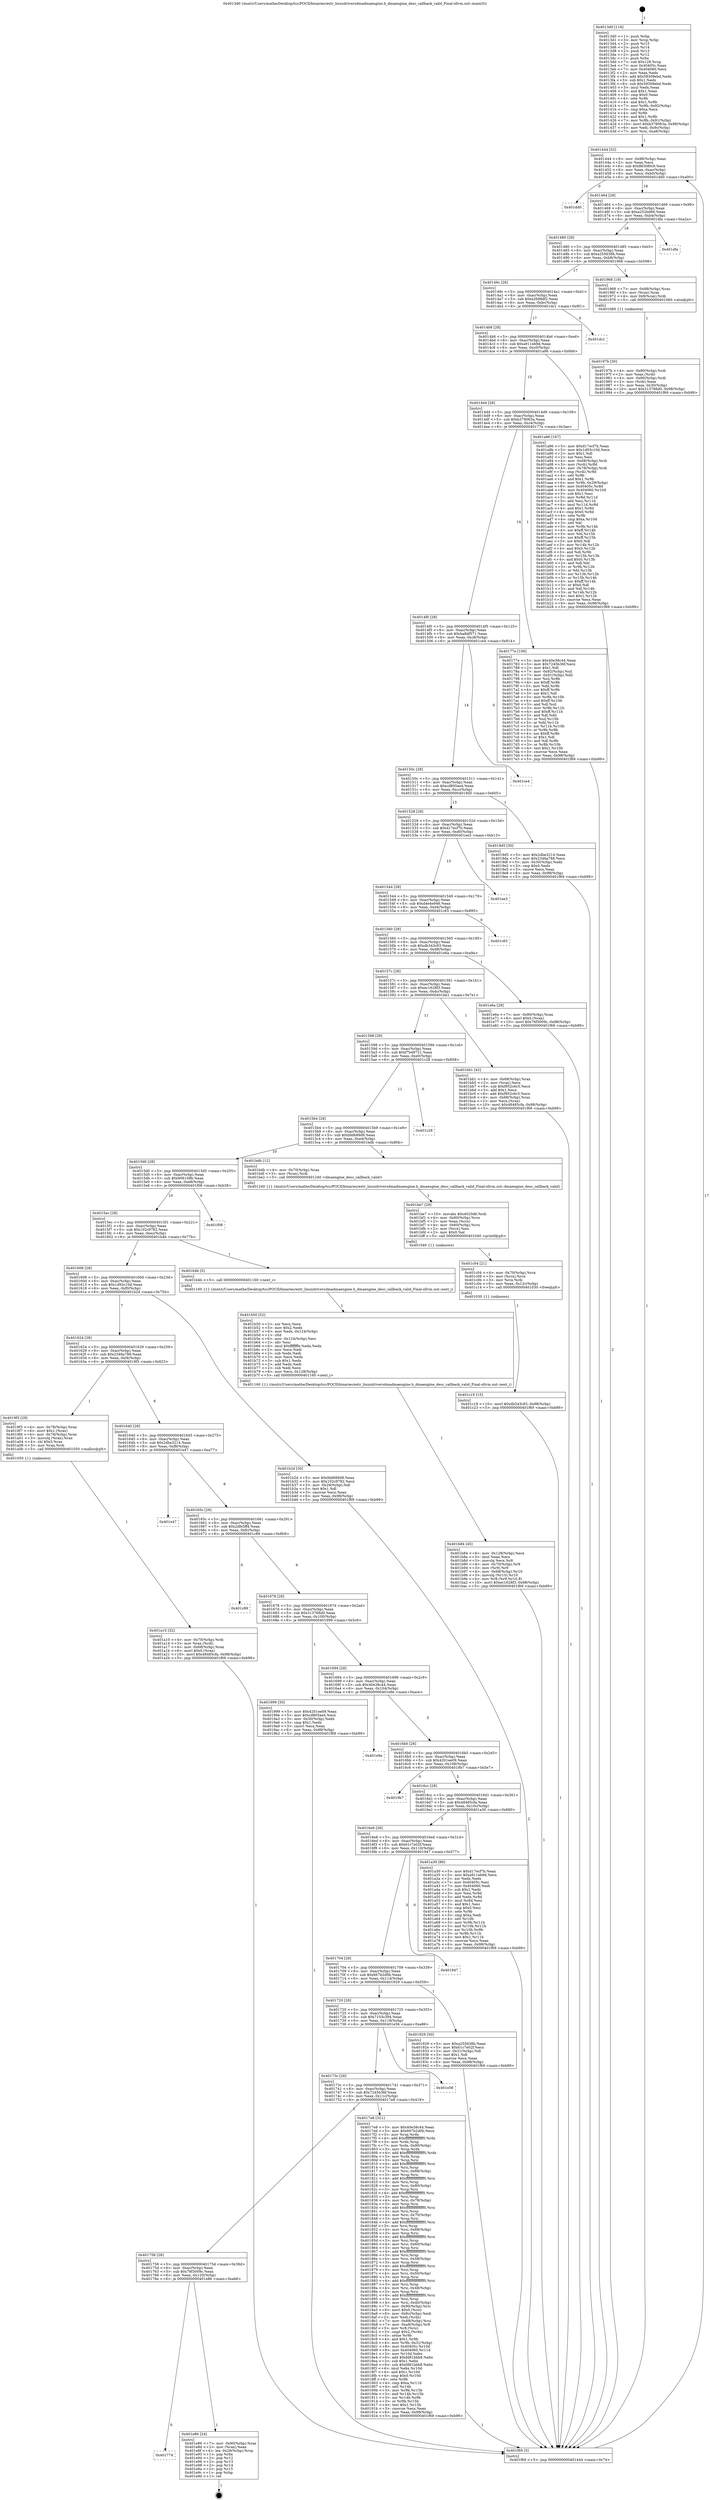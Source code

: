 digraph "0x4013d0" {
  label = "0x4013d0 (/mnt/c/Users/mathe/Desktop/tcc/POCII/binaries/extr_linuxdriversdmadmaengine.h_dmaengine_desc_callback_valid_Final-ollvm.out::main(0))"
  labelloc = "t"
  node[shape=record]

  Entry [label="",width=0.3,height=0.3,shape=circle,fillcolor=black,style=filled]
  "0x401444" [label="{
     0x401444 [32]\l
     | [instrs]\l
     &nbsp;&nbsp;0x401444 \<+6\>: mov -0x98(%rbp),%eax\l
     &nbsp;&nbsp;0x40144a \<+2\>: mov %eax,%ecx\l
     &nbsp;&nbsp;0x40144c \<+6\>: sub $0x8630f0c9,%ecx\l
     &nbsp;&nbsp;0x401452 \<+6\>: mov %eax,-0xac(%rbp)\l
     &nbsp;&nbsp;0x401458 \<+6\>: mov %ecx,-0xb0(%rbp)\l
     &nbsp;&nbsp;0x40145e \<+6\>: je 0000000000401dd0 \<main+0xa00\>\l
  }"]
  "0x401dd0" [label="{
     0x401dd0\l
  }", style=dashed]
  "0x401464" [label="{
     0x401464 [28]\l
     | [instrs]\l
     &nbsp;&nbsp;0x401464 \<+5\>: jmp 0000000000401469 \<main+0x99\>\l
     &nbsp;&nbsp;0x401469 \<+6\>: mov -0xac(%rbp),%eax\l
     &nbsp;&nbsp;0x40146f \<+5\>: sub $0xa252bd66,%eax\l
     &nbsp;&nbsp;0x401474 \<+6\>: mov %eax,-0xb4(%rbp)\l
     &nbsp;&nbsp;0x40147a \<+6\>: je 0000000000401dfa \<main+0xa2a\>\l
  }"]
  Exit [label="",width=0.3,height=0.3,shape=circle,fillcolor=black,style=filled,peripheries=2]
  "0x401dfa" [label="{
     0x401dfa\l
  }", style=dashed]
  "0x401480" [label="{
     0x401480 [28]\l
     | [instrs]\l
     &nbsp;&nbsp;0x401480 \<+5\>: jmp 0000000000401485 \<main+0xb5\>\l
     &nbsp;&nbsp;0x401485 \<+6\>: mov -0xac(%rbp),%eax\l
     &nbsp;&nbsp;0x40148b \<+5\>: sub $0xa255638b,%eax\l
     &nbsp;&nbsp;0x401490 \<+6\>: mov %eax,-0xb8(%rbp)\l
     &nbsp;&nbsp;0x401496 \<+6\>: je 0000000000401968 \<main+0x598\>\l
  }"]
  "0x401774" [label="{
     0x401774\l
  }", style=dashed]
  "0x401968" [label="{
     0x401968 [19]\l
     | [instrs]\l
     &nbsp;&nbsp;0x401968 \<+7\>: mov -0x88(%rbp),%rax\l
     &nbsp;&nbsp;0x40196f \<+3\>: mov (%rax),%rax\l
     &nbsp;&nbsp;0x401972 \<+4\>: mov 0x8(%rax),%rdi\l
     &nbsp;&nbsp;0x401976 \<+5\>: call 0000000000401060 \<atoi@plt\>\l
     | [calls]\l
     &nbsp;&nbsp;0x401060 \{1\} (unknown)\l
  }"]
  "0x40149c" [label="{
     0x40149c [28]\l
     | [instrs]\l
     &nbsp;&nbsp;0x40149c \<+5\>: jmp 00000000004014a1 \<main+0xd1\>\l
     &nbsp;&nbsp;0x4014a1 \<+6\>: mov -0xac(%rbp),%eax\l
     &nbsp;&nbsp;0x4014a7 \<+5\>: sub $0xa2698df2,%eax\l
     &nbsp;&nbsp;0x4014ac \<+6\>: mov %eax,-0xbc(%rbp)\l
     &nbsp;&nbsp;0x4014b2 \<+6\>: je 0000000000401dc1 \<main+0x9f1\>\l
  }"]
  "0x401e86" [label="{
     0x401e86 [24]\l
     | [instrs]\l
     &nbsp;&nbsp;0x401e86 \<+7\>: mov -0x90(%rbp),%rax\l
     &nbsp;&nbsp;0x401e8d \<+2\>: mov (%rax),%eax\l
     &nbsp;&nbsp;0x401e8f \<+4\>: lea -0x28(%rbp),%rsp\l
     &nbsp;&nbsp;0x401e93 \<+1\>: pop %rbx\l
     &nbsp;&nbsp;0x401e94 \<+2\>: pop %r12\l
     &nbsp;&nbsp;0x401e96 \<+2\>: pop %r13\l
     &nbsp;&nbsp;0x401e98 \<+2\>: pop %r14\l
     &nbsp;&nbsp;0x401e9a \<+2\>: pop %r15\l
     &nbsp;&nbsp;0x401e9c \<+1\>: pop %rbp\l
     &nbsp;&nbsp;0x401e9d \<+1\>: ret\l
  }"]
  "0x401dc1" [label="{
     0x401dc1\l
  }", style=dashed]
  "0x4014b8" [label="{
     0x4014b8 [28]\l
     | [instrs]\l
     &nbsp;&nbsp;0x4014b8 \<+5\>: jmp 00000000004014bd \<main+0xed\>\l
     &nbsp;&nbsp;0x4014bd \<+6\>: mov -0xac(%rbp),%eax\l
     &nbsp;&nbsp;0x4014c3 \<+5\>: sub $0xa911eb9d,%eax\l
     &nbsp;&nbsp;0x4014c8 \<+6\>: mov %eax,-0xc0(%rbp)\l
     &nbsp;&nbsp;0x4014ce \<+6\>: je 0000000000401a86 \<main+0x6b6\>\l
  }"]
  "0x401c19" [label="{
     0x401c19 [15]\l
     | [instrs]\l
     &nbsp;&nbsp;0x401c19 \<+10\>: movl $0xdb343c93,-0x98(%rbp)\l
     &nbsp;&nbsp;0x401c23 \<+5\>: jmp 0000000000401f69 \<main+0xb99\>\l
  }"]
  "0x401a86" [label="{
     0x401a86 [167]\l
     | [instrs]\l
     &nbsp;&nbsp;0x401a86 \<+5\>: mov $0xd17ecf7b,%eax\l
     &nbsp;&nbsp;0x401a8b \<+5\>: mov $0x1d93c10d,%ecx\l
     &nbsp;&nbsp;0x401a90 \<+2\>: mov $0x1,%dl\l
     &nbsp;&nbsp;0x401a92 \<+2\>: xor %esi,%esi\l
     &nbsp;&nbsp;0x401a94 \<+4\>: mov -0x68(%rbp),%rdi\l
     &nbsp;&nbsp;0x401a98 \<+3\>: mov (%rdi),%r8d\l
     &nbsp;&nbsp;0x401a9b \<+4\>: mov -0x78(%rbp),%rdi\l
     &nbsp;&nbsp;0x401a9f \<+3\>: cmp (%rdi),%r8d\l
     &nbsp;&nbsp;0x401aa2 \<+4\>: setl %r9b\l
     &nbsp;&nbsp;0x401aa6 \<+4\>: and $0x1,%r9b\l
     &nbsp;&nbsp;0x401aaa \<+4\>: mov %r9b,-0x29(%rbp)\l
     &nbsp;&nbsp;0x401aae \<+8\>: mov 0x40405c,%r8d\l
     &nbsp;&nbsp;0x401ab6 \<+8\>: mov 0x404060,%r10d\l
     &nbsp;&nbsp;0x401abe \<+3\>: sub $0x1,%esi\l
     &nbsp;&nbsp;0x401ac1 \<+3\>: mov %r8d,%r11d\l
     &nbsp;&nbsp;0x401ac4 \<+3\>: add %esi,%r11d\l
     &nbsp;&nbsp;0x401ac7 \<+4\>: imul %r11d,%r8d\l
     &nbsp;&nbsp;0x401acb \<+4\>: and $0x1,%r8d\l
     &nbsp;&nbsp;0x401acf \<+4\>: cmp $0x0,%r8d\l
     &nbsp;&nbsp;0x401ad3 \<+4\>: sete %r9b\l
     &nbsp;&nbsp;0x401ad7 \<+4\>: cmp $0xa,%r10d\l
     &nbsp;&nbsp;0x401adb \<+3\>: setl %bl\l
     &nbsp;&nbsp;0x401ade \<+3\>: mov %r9b,%r14b\l
     &nbsp;&nbsp;0x401ae1 \<+4\>: xor $0xff,%r14b\l
     &nbsp;&nbsp;0x401ae5 \<+3\>: mov %bl,%r15b\l
     &nbsp;&nbsp;0x401ae8 \<+4\>: xor $0xff,%r15b\l
     &nbsp;&nbsp;0x401aec \<+3\>: xor $0x0,%dl\l
     &nbsp;&nbsp;0x401aef \<+3\>: mov %r14b,%r12b\l
     &nbsp;&nbsp;0x401af2 \<+4\>: and $0x0,%r12b\l
     &nbsp;&nbsp;0x401af6 \<+3\>: and %dl,%r9b\l
     &nbsp;&nbsp;0x401af9 \<+3\>: mov %r15b,%r13b\l
     &nbsp;&nbsp;0x401afc \<+4\>: and $0x0,%r13b\l
     &nbsp;&nbsp;0x401b00 \<+2\>: and %dl,%bl\l
     &nbsp;&nbsp;0x401b02 \<+3\>: or %r9b,%r12b\l
     &nbsp;&nbsp;0x401b05 \<+3\>: or %bl,%r13b\l
     &nbsp;&nbsp;0x401b08 \<+3\>: xor %r13b,%r12b\l
     &nbsp;&nbsp;0x401b0b \<+3\>: or %r15b,%r14b\l
     &nbsp;&nbsp;0x401b0e \<+4\>: xor $0xff,%r14b\l
     &nbsp;&nbsp;0x401b12 \<+3\>: or $0x0,%dl\l
     &nbsp;&nbsp;0x401b15 \<+3\>: and %dl,%r14b\l
     &nbsp;&nbsp;0x401b18 \<+3\>: or %r14b,%r12b\l
     &nbsp;&nbsp;0x401b1b \<+4\>: test $0x1,%r12b\l
     &nbsp;&nbsp;0x401b1f \<+3\>: cmovne %ecx,%eax\l
     &nbsp;&nbsp;0x401b22 \<+6\>: mov %eax,-0x98(%rbp)\l
     &nbsp;&nbsp;0x401b28 \<+5\>: jmp 0000000000401f69 \<main+0xb99\>\l
  }"]
  "0x4014d4" [label="{
     0x4014d4 [28]\l
     | [instrs]\l
     &nbsp;&nbsp;0x4014d4 \<+5\>: jmp 00000000004014d9 \<main+0x109\>\l
     &nbsp;&nbsp;0x4014d9 \<+6\>: mov -0xac(%rbp),%eax\l
     &nbsp;&nbsp;0x4014df \<+5\>: sub $0xb378063a,%eax\l
     &nbsp;&nbsp;0x4014e4 \<+6\>: mov %eax,-0xc4(%rbp)\l
     &nbsp;&nbsp;0x4014ea \<+6\>: je 000000000040177e \<main+0x3ae\>\l
  }"]
  "0x401c04" [label="{
     0x401c04 [21]\l
     | [instrs]\l
     &nbsp;&nbsp;0x401c04 \<+4\>: mov -0x70(%rbp),%rcx\l
     &nbsp;&nbsp;0x401c08 \<+3\>: mov (%rcx),%rcx\l
     &nbsp;&nbsp;0x401c0b \<+3\>: mov %rcx,%rdi\l
     &nbsp;&nbsp;0x401c0e \<+6\>: mov %eax,-0x12c(%rbp)\l
     &nbsp;&nbsp;0x401c14 \<+5\>: call 0000000000401030 \<free@plt\>\l
     | [calls]\l
     &nbsp;&nbsp;0x401030 \{1\} (unknown)\l
  }"]
  "0x40177e" [label="{
     0x40177e [106]\l
     | [instrs]\l
     &nbsp;&nbsp;0x40177e \<+5\>: mov $0x40e38c44,%eax\l
     &nbsp;&nbsp;0x401783 \<+5\>: mov $0x7245b36f,%ecx\l
     &nbsp;&nbsp;0x401788 \<+2\>: mov $0x1,%dl\l
     &nbsp;&nbsp;0x40178a \<+7\>: mov -0x92(%rbp),%sil\l
     &nbsp;&nbsp;0x401791 \<+7\>: mov -0x91(%rbp),%dil\l
     &nbsp;&nbsp;0x401798 \<+3\>: mov %sil,%r8b\l
     &nbsp;&nbsp;0x40179b \<+4\>: xor $0xff,%r8b\l
     &nbsp;&nbsp;0x40179f \<+3\>: mov %dil,%r9b\l
     &nbsp;&nbsp;0x4017a2 \<+4\>: xor $0xff,%r9b\l
     &nbsp;&nbsp;0x4017a6 \<+3\>: xor $0x1,%dl\l
     &nbsp;&nbsp;0x4017a9 \<+3\>: mov %r8b,%r10b\l
     &nbsp;&nbsp;0x4017ac \<+4\>: and $0xff,%r10b\l
     &nbsp;&nbsp;0x4017b0 \<+3\>: and %dl,%sil\l
     &nbsp;&nbsp;0x4017b3 \<+3\>: mov %r9b,%r11b\l
     &nbsp;&nbsp;0x4017b6 \<+4\>: and $0xff,%r11b\l
     &nbsp;&nbsp;0x4017ba \<+3\>: and %dl,%dil\l
     &nbsp;&nbsp;0x4017bd \<+3\>: or %sil,%r10b\l
     &nbsp;&nbsp;0x4017c0 \<+3\>: or %dil,%r11b\l
     &nbsp;&nbsp;0x4017c3 \<+3\>: xor %r11b,%r10b\l
     &nbsp;&nbsp;0x4017c6 \<+3\>: or %r9b,%r8b\l
     &nbsp;&nbsp;0x4017c9 \<+4\>: xor $0xff,%r8b\l
     &nbsp;&nbsp;0x4017cd \<+3\>: or $0x1,%dl\l
     &nbsp;&nbsp;0x4017d0 \<+3\>: and %dl,%r8b\l
     &nbsp;&nbsp;0x4017d3 \<+3\>: or %r8b,%r10b\l
     &nbsp;&nbsp;0x4017d6 \<+4\>: test $0x1,%r10b\l
     &nbsp;&nbsp;0x4017da \<+3\>: cmovne %ecx,%eax\l
     &nbsp;&nbsp;0x4017dd \<+6\>: mov %eax,-0x98(%rbp)\l
     &nbsp;&nbsp;0x4017e3 \<+5\>: jmp 0000000000401f69 \<main+0xb99\>\l
  }"]
  "0x4014f0" [label="{
     0x4014f0 [28]\l
     | [instrs]\l
     &nbsp;&nbsp;0x4014f0 \<+5\>: jmp 00000000004014f5 \<main+0x125\>\l
     &nbsp;&nbsp;0x4014f5 \<+6\>: mov -0xac(%rbp),%eax\l
     &nbsp;&nbsp;0x4014fb \<+5\>: sub $0xba8df571,%eax\l
     &nbsp;&nbsp;0x401500 \<+6\>: mov %eax,-0xc8(%rbp)\l
     &nbsp;&nbsp;0x401506 \<+6\>: je 0000000000401ce4 \<main+0x914\>\l
  }"]
  "0x401f69" [label="{
     0x401f69 [5]\l
     | [instrs]\l
     &nbsp;&nbsp;0x401f69 \<+5\>: jmp 0000000000401444 \<main+0x74\>\l
  }"]
  "0x4013d0" [label="{
     0x4013d0 [116]\l
     | [instrs]\l
     &nbsp;&nbsp;0x4013d0 \<+1\>: push %rbp\l
     &nbsp;&nbsp;0x4013d1 \<+3\>: mov %rsp,%rbp\l
     &nbsp;&nbsp;0x4013d4 \<+2\>: push %r15\l
     &nbsp;&nbsp;0x4013d6 \<+2\>: push %r14\l
     &nbsp;&nbsp;0x4013d8 \<+2\>: push %r13\l
     &nbsp;&nbsp;0x4013da \<+2\>: push %r12\l
     &nbsp;&nbsp;0x4013dc \<+1\>: push %rbx\l
     &nbsp;&nbsp;0x4013dd \<+7\>: sub $0x128,%rsp\l
     &nbsp;&nbsp;0x4013e4 \<+7\>: mov 0x40405c,%eax\l
     &nbsp;&nbsp;0x4013eb \<+7\>: mov 0x404060,%ecx\l
     &nbsp;&nbsp;0x4013f2 \<+2\>: mov %eax,%edx\l
     &nbsp;&nbsp;0x4013f4 \<+6\>: add $0x59309ebd,%edx\l
     &nbsp;&nbsp;0x4013fa \<+3\>: sub $0x1,%edx\l
     &nbsp;&nbsp;0x4013fd \<+6\>: sub $0x59309ebd,%edx\l
     &nbsp;&nbsp;0x401403 \<+3\>: imul %edx,%eax\l
     &nbsp;&nbsp;0x401406 \<+3\>: and $0x1,%eax\l
     &nbsp;&nbsp;0x401409 \<+3\>: cmp $0x0,%eax\l
     &nbsp;&nbsp;0x40140c \<+4\>: sete %r8b\l
     &nbsp;&nbsp;0x401410 \<+4\>: and $0x1,%r8b\l
     &nbsp;&nbsp;0x401414 \<+7\>: mov %r8b,-0x92(%rbp)\l
     &nbsp;&nbsp;0x40141b \<+3\>: cmp $0xa,%ecx\l
     &nbsp;&nbsp;0x40141e \<+4\>: setl %r8b\l
     &nbsp;&nbsp;0x401422 \<+4\>: and $0x1,%r8b\l
     &nbsp;&nbsp;0x401426 \<+7\>: mov %r8b,-0x91(%rbp)\l
     &nbsp;&nbsp;0x40142d \<+10\>: movl $0xb378063a,-0x98(%rbp)\l
     &nbsp;&nbsp;0x401437 \<+6\>: mov %edi,-0x9c(%rbp)\l
     &nbsp;&nbsp;0x40143d \<+7\>: mov %rsi,-0xa8(%rbp)\l
  }"]
  "0x401be7" [label="{
     0x401be7 [29]\l
     | [instrs]\l
     &nbsp;&nbsp;0x401be7 \<+10\>: movabs $0x4020d6,%rdi\l
     &nbsp;&nbsp;0x401bf1 \<+4\>: mov -0x60(%rbp),%rcx\l
     &nbsp;&nbsp;0x401bf5 \<+2\>: mov %eax,(%rcx)\l
     &nbsp;&nbsp;0x401bf7 \<+4\>: mov -0x60(%rbp),%rcx\l
     &nbsp;&nbsp;0x401bfb \<+2\>: mov (%rcx),%esi\l
     &nbsp;&nbsp;0x401bfd \<+2\>: mov $0x0,%al\l
     &nbsp;&nbsp;0x401bff \<+5\>: call 0000000000401040 \<printf@plt\>\l
     | [calls]\l
     &nbsp;&nbsp;0x401040 \{1\} (unknown)\l
  }"]
  "0x401ce4" [label="{
     0x401ce4\l
  }", style=dashed]
  "0x40150c" [label="{
     0x40150c [28]\l
     | [instrs]\l
     &nbsp;&nbsp;0x40150c \<+5\>: jmp 0000000000401511 \<main+0x141\>\l
     &nbsp;&nbsp;0x401511 \<+6\>: mov -0xac(%rbp),%eax\l
     &nbsp;&nbsp;0x401517 \<+5\>: sub $0xcd805ae4,%eax\l
     &nbsp;&nbsp;0x40151c \<+6\>: mov %eax,-0xcc(%rbp)\l
     &nbsp;&nbsp;0x401522 \<+6\>: je 00000000004019d5 \<main+0x605\>\l
  }"]
  "0x401b84" [label="{
     0x401b84 [45]\l
     | [instrs]\l
     &nbsp;&nbsp;0x401b84 \<+6\>: mov -0x128(%rbp),%ecx\l
     &nbsp;&nbsp;0x401b8a \<+3\>: imul %eax,%ecx\l
     &nbsp;&nbsp;0x401b8d \<+3\>: movslq %ecx,%r8\l
     &nbsp;&nbsp;0x401b90 \<+4\>: mov -0x70(%rbp),%r9\l
     &nbsp;&nbsp;0x401b94 \<+3\>: mov (%r9),%r9\l
     &nbsp;&nbsp;0x401b97 \<+4\>: mov -0x68(%rbp),%r10\l
     &nbsp;&nbsp;0x401b9b \<+3\>: movslq (%r10),%r10\l
     &nbsp;&nbsp;0x401b9e \<+4\>: mov %r8,(%r9,%r10,8)\l
     &nbsp;&nbsp;0x401ba2 \<+10\>: movl $0xec1628f3,-0x98(%rbp)\l
     &nbsp;&nbsp;0x401bac \<+5\>: jmp 0000000000401f69 \<main+0xb99\>\l
  }"]
  "0x4019d5" [label="{
     0x4019d5 [30]\l
     | [instrs]\l
     &nbsp;&nbsp;0x4019d5 \<+5\>: mov $0x2dbe3214,%eax\l
     &nbsp;&nbsp;0x4019da \<+5\>: mov $0x2346a788,%ecx\l
     &nbsp;&nbsp;0x4019df \<+3\>: mov -0x30(%rbp),%edx\l
     &nbsp;&nbsp;0x4019e2 \<+3\>: cmp $0x0,%edx\l
     &nbsp;&nbsp;0x4019e5 \<+3\>: cmove %ecx,%eax\l
     &nbsp;&nbsp;0x4019e8 \<+6\>: mov %eax,-0x98(%rbp)\l
     &nbsp;&nbsp;0x4019ee \<+5\>: jmp 0000000000401f69 \<main+0xb99\>\l
  }"]
  "0x401528" [label="{
     0x401528 [28]\l
     | [instrs]\l
     &nbsp;&nbsp;0x401528 \<+5\>: jmp 000000000040152d \<main+0x15d\>\l
     &nbsp;&nbsp;0x40152d \<+6\>: mov -0xac(%rbp),%eax\l
     &nbsp;&nbsp;0x401533 \<+5\>: sub $0xd17ecf7b,%eax\l
     &nbsp;&nbsp;0x401538 \<+6\>: mov %eax,-0xd0(%rbp)\l
     &nbsp;&nbsp;0x40153e \<+6\>: je 0000000000401ee3 \<main+0xb13\>\l
  }"]
  "0x401b50" [label="{
     0x401b50 [52]\l
     | [instrs]\l
     &nbsp;&nbsp;0x401b50 \<+2\>: xor %ecx,%ecx\l
     &nbsp;&nbsp;0x401b52 \<+5\>: mov $0x2,%edx\l
     &nbsp;&nbsp;0x401b57 \<+6\>: mov %edx,-0x124(%rbp)\l
     &nbsp;&nbsp;0x401b5d \<+1\>: cltd\l
     &nbsp;&nbsp;0x401b5e \<+6\>: mov -0x124(%rbp),%esi\l
     &nbsp;&nbsp;0x401b64 \<+2\>: idiv %esi\l
     &nbsp;&nbsp;0x401b66 \<+6\>: imul $0xfffffffe,%edx,%edx\l
     &nbsp;&nbsp;0x401b6c \<+2\>: mov %ecx,%edi\l
     &nbsp;&nbsp;0x401b6e \<+2\>: sub %edx,%edi\l
     &nbsp;&nbsp;0x401b70 \<+2\>: mov %ecx,%edx\l
     &nbsp;&nbsp;0x401b72 \<+3\>: sub $0x1,%edx\l
     &nbsp;&nbsp;0x401b75 \<+2\>: add %edx,%edi\l
     &nbsp;&nbsp;0x401b77 \<+2\>: sub %edi,%ecx\l
     &nbsp;&nbsp;0x401b79 \<+6\>: mov %ecx,-0x128(%rbp)\l
     &nbsp;&nbsp;0x401b7f \<+5\>: call 0000000000401160 \<next_i\>\l
     | [calls]\l
     &nbsp;&nbsp;0x401160 \{1\} (/mnt/c/Users/mathe/Desktop/tcc/POCII/binaries/extr_linuxdriversdmadmaengine.h_dmaengine_desc_callback_valid_Final-ollvm.out::next_i)\l
  }"]
  "0x401ee3" [label="{
     0x401ee3\l
  }", style=dashed]
  "0x401544" [label="{
     0x401544 [28]\l
     | [instrs]\l
     &nbsp;&nbsp;0x401544 \<+5\>: jmp 0000000000401549 \<main+0x179\>\l
     &nbsp;&nbsp;0x401549 \<+6\>: mov -0xac(%rbp),%eax\l
     &nbsp;&nbsp;0x40154f \<+5\>: sub $0xd4e4e946,%eax\l
     &nbsp;&nbsp;0x401554 \<+6\>: mov %eax,-0xd4(%rbp)\l
     &nbsp;&nbsp;0x40155a \<+6\>: je 0000000000401c65 \<main+0x895\>\l
  }"]
  "0x401a10" [label="{
     0x401a10 [32]\l
     | [instrs]\l
     &nbsp;&nbsp;0x401a10 \<+4\>: mov -0x70(%rbp),%rdi\l
     &nbsp;&nbsp;0x401a14 \<+3\>: mov %rax,(%rdi)\l
     &nbsp;&nbsp;0x401a17 \<+4\>: mov -0x68(%rbp),%rax\l
     &nbsp;&nbsp;0x401a1b \<+6\>: movl $0x0,(%rax)\l
     &nbsp;&nbsp;0x401a21 \<+10\>: movl $0x48485cfa,-0x98(%rbp)\l
     &nbsp;&nbsp;0x401a2b \<+5\>: jmp 0000000000401f69 \<main+0xb99\>\l
  }"]
  "0x401c65" [label="{
     0x401c65\l
  }", style=dashed]
  "0x401560" [label="{
     0x401560 [28]\l
     | [instrs]\l
     &nbsp;&nbsp;0x401560 \<+5\>: jmp 0000000000401565 \<main+0x195\>\l
     &nbsp;&nbsp;0x401565 \<+6\>: mov -0xac(%rbp),%eax\l
     &nbsp;&nbsp;0x40156b \<+5\>: sub $0xdb343c93,%eax\l
     &nbsp;&nbsp;0x401570 \<+6\>: mov %eax,-0xd8(%rbp)\l
     &nbsp;&nbsp;0x401576 \<+6\>: je 0000000000401e6a \<main+0xa9a\>\l
  }"]
  "0x40197b" [label="{
     0x40197b [30]\l
     | [instrs]\l
     &nbsp;&nbsp;0x40197b \<+4\>: mov -0x80(%rbp),%rdi\l
     &nbsp;&nbsp;0x40197f \<+2\>: mov %eax,(%rdi)\l
     &nbsp;&nbsp;0x401981 \<+4\>: mov -0x80(%rbp),%rdi\l
     &nbsp;&nbsp;0x401985 \<+2\>: mov (%rdi),%eax\l
     &nbsp;&nbsp;0x401987 \<+3\>: mov %eax,-0x30(%rbp)\l
     &nbsp;&nbsp;0x40198a \<+10\>: movl $0x313766d0,-0x98(%rbp)\l
     &nbsp;&nbsp;0x401994 \<+5\>: jmp 0000000000401f69 \<main+0xb99\>\l
  }"]
  "0x401e6a" [label="{
     0x401e6a [28]\l
     | [instrs]\l
     &nbsp;&nbsp;0x401e6a \<+7\>: mov -0x90(%rbp),%rax\l
     &nbsp;&nbsp;0x401e71 \<+6\>: movl $0x0,(%rax)\l
     &nbsp;&nbsp;0x401e77 \<+10\>: movl $0x76f3009c,-0x98(%rbp)\l
     &nbsp;&nbsp;0x401e81 \<+5\>: jmp 0000000000401f69 \<main+0xb99\>\l
  }"]
  "0x40157c" [label="{
     0x40157c [28]\l
     | [instrs]\l
     &nbsp;&nbsp;0x40157c \<+5\>: jmp 0000000000401581 \<main+0x1b1\>\l
     &nbsp;&nbsp;0x401581 \<+6\>: mov -0xac(%rbp),%eax\l
     &nbsp;&nbsp;0x401587 \<+5\>: sub $0xec1628f3,%eax\l
     &nbsp;&nbsp;0x40158c \<+6\>: mov %eax,-0xdc(%rbp)\l
     &nbsp;&nbsp;0x401592 \<+6\>: je 0000000000401bb1 \<main+0x7e1\>\l
  }"]
  "0x401758" [label="{
     0x401758 [28]\l
     | [instrs]\l
     &nbsp;&nbsp;0x401758 \<+5\>: jmp 000000000040175d \<main+0x38d\>\l
     &nbsp;&nbsp;0x40175d \<+6\>: mov -0xac(%rbp),%eax\l
     &nbsp;&nbsp;0x401763 \<+5\>: sub $0x76f3009c,%eax\l
     &nbsp;&nbsp;0x401768 \<+6\>: mov %eax,-0x120(%rbp)\l
     &nbsp;&nbsp;0x40176e \<+6\>: je 0000000000401e86 \<main+0xab6\>\l
  }"]
  "0x401bb1" [label="{
     0x401bb1 [42]\l
     | [instrs]\l
     &nbsp;&nbsp;0x401bb1 \<+4\>: mov -0x68(%rbp),%rax\l
     &nbsp;&nbsp;0x401bb5 \<+2\>: mov (%rax),%ecx\l
     &nbsp;&nbsp;0x401bb7 \<+6\>: sub $0xf952c6c5,%ecx\l
     &nbsp;&nbsp;0x401bbd \<+3\>: add $0x1,%ecx\l
     &nbsp;&nbsp;0x401bc0 \<+6\>: add $0xf952c6c5,%ecx\l
     &nbsp;&nbsp;0x401bc6 \<+4\>: mov -0x68(%rbp),%rax\l
     &nbsp;&nbsp;0x401bca \<+2\>: mov %ecx,(%rax)\l
     &nbsp;&nbsp;0x401bcc \<+10\>: movl $0x48485cfa,-0x98(%rbp)\l
     &nbsp;&nbsp;0x401bd6 \<+5\>: jmp 0000000000401f69 \<main+0xb99\>\l
  }"]
  "0x401598" [label="{
     0x401598 [28]\l
     | [instrs]\l
     &nbsp;&nbsp;0x401598 \<+5\>: jmp 000000000040159d \<main+0x1cd\>\l
     &nbsp;&nbsp;0x40159d \<+6\>: mov -0xac(%rbp),%eax\l
     &nbsp;&nbsp;0x4015a3 \<+5\>: sub $0xf7b48721,%eax\l
     &nbsp;&nbsp;0x4015a8 \<+6\>: mov %eax,-0xe0(%rbp)\l
     &nbsp;&nbsp;0x4015ae \<+6\>: je 0000000000401c28 \<main+0x858\>\l
  }"]
  "0x4017e8" [label="{
     0x4017e8 [321]\l
     | [instrs]\l
     &nbsp;&nbsp;0x4017e8 \<+5\>: mov $0x40e38c44,%eax\l
     &nbsp;&nbsp;0x4017ed \<+5\>: mov $0x667b2d0b,%ecx\l
     &nbsp;&nbsp;0x4017f2 \<+3\>: mov %rsp,%rdx\l
     &nbsp;&nbsp;0x4017f5 \<+4\>: add $0xfffffffffffffff0,%rdx\l
     &nbsp;&nbsp;0x4017f9 \<+3\>: mov %rdx,%rsp\l
     &nbsp;&nbsp;0x4017fc \<+7\>: mov %rdx,-0x90(%rbp)\l
     &nbsp;&nbsp;0x401803 \<+3\>: mov %rsp,%rdx\l
     &nbsp;&nbsp;0x401806 \<+4\>: add $0xfffffffffffffff0,%rdx\l
     &nbsp;&nbsp;0x40180a \<+3\>: mov %rdx,%rsp\l
     &nbsp;&nbsp;0x40180d \<+3\>: mov %rsp,%rsi\l
     &nbsp;&nbsp;0x401810 \<+4\>: add $0xfffffffffffffff0,%rsi\l
     &nbsp;&nbsp;0x401814 \<+3\>: mov %rsi,%rsp\l
     &nbsp;&nbsp;0x401817 \<+7\>: mov %rsi,-0x88(%rbp)\l
     &nbsp;&nbsp;0x40181e \<+3\>: mov %rsp,%rsi\l
     &nbsp;&nbsp;0x401821 \<+4\>: add $0xfffffffffffffff0,%rsi\l
     &nbsp;&nbsp;0x401825 \<+3\>: mov %rsi,%rsp\l
     &nbsp;&nbsp;0x401828 \<+4\>: mov %rsi,-0x80(%rbp)\l
     &nbsp;&nbsp;0x40182c \<+3\>: mov %rsp,%rsi\l
     &nbsp;&nbsp;0x40182f \<+4\>: add $0xfffffffffffffff0,%rsi\l
     &nbsp;&nbsp;0x401833 \<+3\>: mov %rsi,%rsp\l
     &nbsp;&nbsp;0x401836 \<+4\>: mov %rsi,-0x78(%rbp)\l
     &nbsp;&nbsp;0x40183a \<+3\>: mov %rsp,%rsi\l
     &nbsp;&nbsp;0x40183d \<+4\>: add $0xfffffffffffffff0,%rsi\l
     &nbsp;&nbsp;0x401841 \<+3\>: mov %rsi,%rsp\l
     &nbsp;&nbsp;0x401844 \<+4\>: mov %rsi,-0x70(%rbp)\l
     &nbsp;&nbsp;0x401848 \<+3\>: mov %rsp,%rsi\l
     &nbsp;&nbsp;0x40184b \<+4\>: add $0xfffffffffffffff0,%rsi\l
     &nbsp;&nbsp;0x40184f \<+3\>: mov %rsi,%rsp\l
     &nbsp;&nbsp;0x401852 \<+4\>: mov %rsi,-0x68(%rbp)\l
     &nbsp;&nbsp;0x401856 \<+3\>: mov %rsp,%rsi\l
     &nbsp;&nbsp;0x401859 \<+4\>: add $0xfffffffffffffff0,%rsi\l
     &nbsp;&nbsp;0x40185d \<+3\>: mov %rsi,%rsp\l
     &nbsp;&nbsp;0x401860 \<+4\>: mov %rsi,-0x60(%rbp)\l
     &nbsp;&nbsp;0x401864 \<+3\>: mov %rsp,%rsi\l
     &nbsp;&nbsp;0x401867 \<+4\>: add $0xfffffffffffffff0,%rsi\l
     &nbsp;&nbsp;0x40186b \<+3\>: mov %rsi,%rsp\l
     &nbsp;&nbsp;0x40186e \<+4\>: mov %rsi,-0x58(%rbp)\l
     &nbsp;&nbsp;0x401872 \<+3\>: mov %rsp,%rsi\l
     &nbsp;&nbsp;0x401875 \<+4\>: add $0xfffffffffffffff0,%rsi\l
     &nbsp;&nbsp;0x401879 \<+3\>: mov %rsi,%rsp\l
     &nbsp;&nbsp;0x40187c \<+4\>: mov %rsi,-0x50(%rbp)\l
     &nbsp;&nbsp;0x401880 \<+3\>: mov %rsp,%rsi\l
     &nbsp;&nbsp;0x401883 \<+4\>: add $0xfffffffffffffff0,%rsi\l
     &nbsp;&nbsp;0x401887 \<+3\>: mov %rsi,%rsp\l
     &nbsp;&nbsp;0x40188a \<+4\>: mov %rsi,-0x48(%rbp)\l
     &nbsp;&nbsp;0x40188e \<+3\>: mov %rsp,%rsi\l
     &nbsp;&nbsp;0x401891 \<+4\>: add $0xfffffffffffffff0,%rsi\l
     &nbsp;&nbsp;0x401895 \<+3\>: mov %rsi,%rsp\l
     &nbsp;&nbsp;0x401898 \<+4\>: mov %rsi,-0x40(%rbp)\l
     &nbsp;&nbsp;0x40189c \<+7\>: mov -0x90(%rbp),%rsi\l
     &nbsp;&nbsp;0x4018a3 \<+6\>: movl $0x0,(%rsi)\l
     &nbsp;&nbsp;0x4018a9 \<+6\>: mov -0x9c(%rbp),%edi\l
     &nbsp;&nbsp;0x4018af \<+2\>: mov %edi,(%rdx)\l
     &nbsp;&nbsp;0x4018b1 \<+7\>: mov -0x88(%rbp),%rsi\l
     &nbsp;&nbsp;0x4018b8 \<+7\>: mov -0xa8(%rbp),%r8\l
     &nbsp;&nbsp;0x4018bf \<+3\>: mov %r8,(%rsi)\l
     &nbsp;&nbsp;0x4018c2 \<+3\>: cmpl $0x2,(%rdx)\l
     &nbsp;&nbsp;0x4018c5 \<+4\>: setne %r9b\l
     &nbsp;&nbsp;0x4018c9 \<+4\>: and $0x1,%r9b\l
     &nbsp;&nbsp;0x4018cd \<+4\>: mov %r9b,-0x31(%rbp)\l
     &nbsp;&nbsp;0x4018d1 \<+8\>: mov 0x40405c,%r10d\l
     &nbsp;&nbsp;0x4018d9 \<+8\>: mov 0x404060,%r11d\l
     &nbsp;&nbsp;0x4018e1 \<+3\>: mov %r10d,%ebx\l
     &nbsp;&nbsp;0x4018e4 \<+6\>: add $0xfd81bbb8,%ebx\l
     &nbsp;&nbsp;0x4018ea \<+3\>: sub $0x1,%ebx\l
     &nbsp;&nbsp;0x4018ed \<+6\>: sub $0xfd81bbb8,%ebx\l
     &nbsp;&nbsp;0x4018f3 \<+4\>: imul %ebx,%r10d\l
     &nbsp;&nbsp;0x4018f7 \<+4\>: and $0x1,%r10d\l
     &nbsp;&nbsp;0x4018fb \<+4\>: cmp $0x0,%r10d\l
     &nbsp;&nbsp;0x4018ff \<+4\>: sete %r9b\l
     &nbsp;&nbsp;0x401903 \<+4\>: cmp $0xa,%r11d\l
     &nbsp;&nbsp;0x401907 \<+4\>: setl %r14b\l
     &nbsp;&nbsp;0x40190b \<+3\>: mov %r9b,%r15b\l
     &nbsp;&nbsp;0x40190e \<+3\>: and %r14b,%r15b\l
     &nbsp;&nbsp;0x401911 \<+3\>: xor %r14b,%r9b\l
     &nbsp;&nbsp;0x401914 \<+3\>: or %r9b,%r15b\l
     &nbsp;&nbsp;0x401917 \<+4\>: test $0x1,%r15b\l
     &nbsp;&nbsp;0x40191b \<+3\>: cmovne %ecx,%eax\l
     &nbsp;&nbsp;0x40191e \<+6\>: mov %eax,-0x98(%rbp)\l
     &nbsp;&nbsp;0x401924 \<+5\>: jmp 0000000000401f69 \<main+0xb99\>\l
  }"]
  "0x401c28" [label="{
     0x401c28\l
  }", style=dashed]
  "0x4015b4" [label="{
     0x4015b4 [28]\l
     | [instrs]\l
     &nbsp;&nbsp;0x4015b4 \<+5\>: jmp 00000000004015b9 \<main+0x1e9\>\l
     &nbsp;&nbsp;0x4015b9 \<+6\>: mov -0xac(%rbp),%eax\l
     &nbsp;&nbsp;0x4015bf \<+5\>: sub $0xfdd689d9,%eax\l
     &nbsp;&nbsp;0x4015c4 \<+6\>: mov %eax,-0xe4(%rbp)\l
     &nbsp;&nbsp;0x4015ca \<+6\>: je 0000000000401bdb \<main+0x80b\>\l
  }"]
  "0x40173c" [label="{
     0x40173c [28]\l
     | [instrs]\l
     &nbsp;&nbsp;0x40173c \<+5\>: jmp 0000000000401741 \<main+0x371\>\l
     &nbsp;&nbsp;0x401741 \<+6\>: mov -0xac(%rbp),%eax\l
     &nbsp;&nbsp;0x401747 \<+5\>: sub $0x7245b36f,%eax\l
     &nbsp;&nbsp;0x40174c \<+6\>: mov %eax,-0x11c(%rbp)\l
     &nbsp;&nbsp;0x401752 \<+6\>: je 00000000004017e8 \<main+0x418\>\l
  }"]
  "0x401bdb" [label="{
     0x401bdb [12]\l
     | [instrs]\l
     &nbsp;&nbsp;0x401bdb \<+4\>: mov -0x70(%rbp),%rax\l
     &nbsp;&nbsp;0x401bdf \<+3\>: mov (%rax),%rdi\l
     &nbsp;&nbsp;0x401be2 \<+5\>: call 0000000000401240 \<dmaengine_desc_callback_valid\>\l
     | [calls]\l
     &nbsp;&nbsp;0x401240 \{1\} (/mnt/c/Users/mathe/Desktop/tcc/POCII/binaries/extr_linuxdriversdmadmaengine.h_dmaengine_desc_callback_valid_Final-ollvm.out::dmaengine_desc_callback_valid)\l
  }"]
  "0x4015d0" [label="{
     0x4015d0 [28]\l
     | [instrs]\l
     &nbsp;&nbsp;0x4015d0 \<+5\>: jmp 00000000004015d5 \<main+0x205\>\l
     &nbsp;&nbsp;0x4015d5 \<+6\>: mov -0xac(%rbp),%eax\l
     &nbsp;&nbsp;0x4015db \<+5\>: sub $0x906108b,%eax\l
     &nbsp;&nbsp;0x4015e0 \<+6\>: mov %eax,-0xe8(%rbp)\l
     &nbsp;&nbsp;0x4015e6 \<+6\>: je 0000000000401f08 \<main+0xb38\>\l
  }"]
  "0x401e56" [label="{
     0x401e56\l
  }", style=dashed]
  "0x401f08" [label="{
     0x401f08\l
  }", style=dashed]
  "0x4015ec" [label="{
     0x4015ec [28]\l
     | [instrs]\l
     &nbsp;&nbsp;0x4015ec \<+5\>: jmp 00000000004015f1 \<main+0x221\>\l
     &nbsp;&nbsp;0x4015f1 \<+6\>: mov -0xac(%rbp),%eax\l
     &nbsp;&nbsp;0x4015f7 \<+5\>: sub $0x102c9782,%eax\l
     &nbsp;&nbsp;0x4015fc \<+6\>: mov %eax,-0xec(%rbp)\l
     &nbsp;&nbsp;0x401602 \<+6\>: je 0000000000401b4b \<main+0x77b\>\l
  }"]
  "0x401720" [label="{
     0x401720 [28]\l
     | [instrs]\l
     &nbsp;&nbsp;0x401720 \<+5\>: jmp 0000000000401725 \<main+0x355\>\l
     &nbsp;&nbsp;0x401725 \<+6\>: mov -0xac(%rbp),%eax\l
     &nbsp;&nbsp;0x40172b \<+5\>: sub $0x7103c394,%eax\l
     &nbsp;&nbsp;0x401730 \<+6\>: mov %eax,-0x118(%rbp)\l
     &nbsp;&nbsp;0x401736 \<+6\>: je 0000000000401e56 \<main+0xa86\>\l
  }"]
  "0x401b4b" [label="{
     0x401b4b [5]\l
     | [instrs]\l
     &nbsp;&nbsp;0x401b4b \<+5\>: call 0000000000401160 \<next_i\>\l
     | [calls]\l
     &nbsp;&nbsp;0x401160 \{1\} (/mnt/c/Users/mathe/Desktop/tcc/POCII/binaries/extr_linuxdriversdmadmaengine.h_dmaengine_desc_callback_valid_Final-ollvm.out::next_i)\l
  }"]
  "0x401608" [label="{
     0x401608 [28]\l
     | [instrs]\l
     &nbsp;&nbsp;0x401608 \<+5\>: jmp 000000000040160d \<main+0x23d\>\l
     &nbsp;&nbsp;0x40160d \<+6\>: mov -0xac(%rbp),%eax\l
     &nbsp;&nbsp;0x401613 \<+5\>: sub $0x1d93c10d,%eax\l
     &nbsp;&nbsp;0x401618 \<+6\>: mov %eax,-0xf0(%rbp)\l
     &nbsp;&nbsp;0x40161e \<+6\>: je 0000000000401b2d \<main+0x75d\>\l
  }"]
  "0x401929" [label="{
     0x401929 [30]\l
     | [instrs]\l
     &nbsp;&nbsp;0x401929 \<+5\>: mov $0xa255638b,%eax\l
     &nbsp;&nbsp;0x40192e \<+5\>: mov $0x61c7e02f,%ecx\l
     &nbsp;&nbsp;0x401933 \<+3\>: mov -0x31(%rbp),%dl\l
     &nbsp;&nbsp;0x401936 \<+3\>: test $0x1,%dl\l
     &nbsp;&nbsp;0x401939 \<+3\>: cmovne %ecx,%eax\l
     &nbsp;&nbsp;0x40193c \<+6\>: mov %eax,-0x98(%rbp)\l
     &nbsp;&nbsp;0x401942 \<+5\>: jmp 0000000000401f69 \<main+0xb99\>\l
  }"]
  "0x401b2d" [label="{
     0x401b2d [30]\l
     | [instrs]\l
     &nbsp;&nbsp;0x401b2d \<+5\>: mov $0xfdd689d9,%eax\l
     &nbsp;&nbsp;0x401b32 \<+5\>: mov $0x102c9782,%ecx\l
     &nbsp;&nbsp;0x401b37 \<+3\>: mov -0x29(%rbp),%dl\l
     &nbsp;&nbsp;0x401b3a \<+3\>: test $0x1,%dl\l
     &nbsp;&nbsp;0x401b3d \<+3\>: cmovne %ecx,%eax\l
     &nbsp;&nbsp;0x401b40 \<+6\>: mov %eax,-0x98(%rbp)\l
     &nbsp;&nbsp;0x401b46 \<+5\>: jmp 0000000000401f69 \<main+0xb99\>\l
  }"]
  "0x401624" [label="{
     0x401624 [28]\l
     | [instrs]\l
     &nbsp;&nbsp;0x401624 \<+5\>: jmp 0000000000401629 \<main+0x259\>\l
     &nbsp;&nbsp;0x401629 \<+6\>: mov -0xac(%rbp),%eax\l
     &nbsp;&nbsp;0x40162f \<+5\>: sub $0x2346a788,%eax\l
     &nbsp;&nbsp;0x401634 \<+6\>: mov %eax,-0xf4(%rbp)\l
     &nbsp;&nbsp;0x40163a \<+6\>: je 00000000004019f3 \<main+0x623\>\l
  }"]
  "0x401704" [label="{
     0x401704 [28]\l
     | [instrs]\l
     &nbsp;&nbsp;0x401704 \<+5\>: jmp 0000000000401709 \<main+0x339\>\l
     &nbsp;&nbsp;0x401709 \<+6\>: mov -0xac(%rbp),%eax\l
     &nbsp;&nbsp;0x40170f \<+5\>: sub $0x667b2d0b,%eax\l
     &nbsp;&nbsp;0x401714 \<+6\>: mov %eax,-0x114(%rbp)\l
     &nbsp;&nbsp;0x40171a \<+6\>: je 0000000000401929 \<main+0x559\>\l
  }"]
  "0x4019f3" [label="{
     0x4019f3 [29]\l
     | [instrs]\l
     &nbsp;&nbsp;0x4019f3 \<+4\>: mov -0x78(%rbp),%rax\l
     &nbsp;&nbsp;0x4019f7 \<+6\>: movl $0x1,(%rax)\l
     &nbsp;&nbsp;0x4019fd \<+4\>: mov -0x78(%rbp),%rax\l
     &nbsp;&nbsp;0x401a01 \<+3\>: movslq (%rax),%rax\l
     &nbsp;&nbsp;0x401a04 \<+4\>: shl $0x3,%rax\l
     &nbsp;&nbsp;0x401a08 \<+3\>: mov %rax,%rdi\l
     &nbsp;&nbsp;0x401a0b \<+5\>: call 0000000000401050 \<malloc@plt\>\l
     | [calls]\l
     &nbsp;&nbsp;0x401050 \{1\} (unknown)\l
  }"]
  "0x401640" [label="{
     0x401640 [28]\l
     | [instrs]\l
     &nbsp;&nbsp;0x401640 \<+5\>: jmp 0000000000401645 \<main+0x275\>\l
     &nbsp;&nbsp;0x401645 \<+6\>: mov -0xac(%rbp),%eax\l
     &nbsp;&nbsp;0x40164b \<+5\>: sub $0x2dbe3214,%eax\l
     &nbsp;&nbsp;0x401650 \<+6\>: mov %eax,-0xf8(%rbp)\l
     &nbsp;&nbsp;0x401656 \<+6\>: je 0000000000401e47 \<main+0xa77\>\l
  }"]
  "0x401947" [label="{
     0x401947\l
  }", style=dashed]
  "0x401e47" [label="{
     0x401e47\l
  }", style=dashed]
  "0x40165c" [label="{
     0x40165c [28]\l
     | [instrs]\l
     &nbsp;&nbsp;0x40165c \<+5\>: jmp 0000000000401661 \<main+0x291\>\l
     &nbsp;&nbsp;0x401661 \<+6\>: mov -0xac(%rbp),%eax\l
     &nbsp;&nbsp;0x401667 \<+5\>: sub $0x2dfe5ff4,%eax\l
     &nbsp;&nbsp;0x40166c \<+6\>: mov %eax,-0xfc(%rbp)\l
     &nbsp;&nbsp;0x401672 \<+6\>: je 0000000000401c89 \<main+0x8b9\>\l
  }"]
  "0x4016e8" [label="{
     0x4016e8 [28]\l
     | [instrs]\l
     &nbsp;&nbsp;0x4016e8 \<+5\>: jmp 00000000004016ed \<main+0x31d\>\l
     &nbsp;&nbsp;0x4016ed \<+6\>: mov -0xac(%rbp),%eax\l
     &nbsp;&nbsp;0x4016f3 \<+5\>: sub $0x61c7e02f,%eax\l
     &nbsp;&nbsp;0x4016f8 \<+6\>: mov %eax,-0x110(%rbp)\l
     &nbsp;&nbsp;0x4016fe \<+6\>: je 0000000000401947 \<main+0x577\>\l
  }"]
  "0x401c89" [label="{
     0x401c89\l
  }", style=dashed]
  "0x401678" [label="{
     0x401678 [28]\l
     | [instrs]\l
     &nbsp;&nbsp;0x401678 \<+5\>: jmp 000000000040167d \<main+0x2ad\>\l
     &nbsp;&nbsp;0x40167d \<+6\>: mov -0xac(%rbp),%eax\l
     &nbsp;&nbsp;0x401683 \<+5\>: sub $0x313766d0,%eax\l
     &nbsp;&nbsp;0x401688 \<+6\>: mov %eax,-0x100(%rbp)\l
     &nbsp;&nbsp;0x40168e \<+6\>: je 0000000000401999 \<main+0x5c9\>\l
  }"]
  "0x401a30" [label="{
     0x401a30 [86]\l
     | [instrs]\l
     &nbsp;&nbsp;0x401a30 \<+5\>: mov $0xd17ecf7b,%eax\l
     &nbsp;&nbsp;0x401a35 \<+5\>: mov $0xa911eb9d,%ecx\l
     &nbsp;&nbsp;0x401a3a \<+2\>: xor %edx,%edx\l
     &nbsp;&nbsp;0x401a3c \<+7\>: mov 0x40405c,%esi\l
     &nbsp;&nbsp;0x401a43 \<+7\>: mov 0x404060,%edi\l
     &nbsp;&nbsp;0x401a4a \<+3\>: sub $0x1,%edx\l
     &nbsp;&nbsp;0x401a4d \<+3\>: mov %esi,%r8d\l
     &nbsp;&nbsp;0x401a50 \<+3\>: add %edx,%r8d\l
     &nbsp;&nbsp;0x401a53 \<+4\>: imul %r8d,%esi\l
     &nbsp;&nbsp;0x401a57 \<+3\>: and $0x1,%esi\l
     &nbsp;&nbsp;0x401a5a \<+3\>: cmp $0x0,%esi\l
     &nbsp;&nbsp;0x401a5d \<+4\>: sete %r9b\l
     &nbsp;&nbsp;0x401a61 \<+3\>: cmp $0xa,%edi\l
     &nbsp;&nbsp;0x401a64 \<+4\>: setl %r10b\l
     &nbsp;&nbsp;0x401a68 \<+3\>: mov %r9b,%r11b\l
     &nbsp;&nbsp;0x401a6b \<+3\>: and %r10b,%r11b\l
     &nbsp;&nbsp;0x401a6e \<+3\>: xor %r10b,%r9b\l
     &nbsp;&nbsp;0x401a71 \<+3\>: or %r9b,%r11b\l
     &nbsp;&nbsp;0x401a74 \<+4\>: test $0x1,%r11b\l
     &nbsp;&nbsp;0x401a78 \<+3\>: cmovne %ecx,%eax\l
     &nbsp;&nbsp;0x401a7b \<+6\>: mov %eax,-0x98(%rbp)\l
     &nbsp;&nbsp;0x401a81 \<+5\>: jmp 0000000000401f69 \<main+0xb99\>\l
  }"]
  "0x401999" [label="{
     0x401999 [30]\l
     | [instrs]\l
     &nbsp;&nbsp;0x401999 \<+5\>: mov $0x4201ee09,%eax\l
     &nbsp;&nbsp;0x40199e \<+5\>: mov $0xcd805ae4,%ecx\l
     &nbsp;&nbsp;0x4019a3 \<+3\>: mov -0x30(%rbp),%edx\l
     &nbsp;&nbsp;0x4019a6 \<+3\>: cmp $0x1,%edx\l
     &nbsp;&nbsp;0x4019a9 \<+3\>: cmovl %ecx,%eax\l
     &nbsp;&nbsp;0x4019ac \<+6\>: mov %eax,-0x98(%rbp)\l
     &nbsp;&nbsp;0x4019b2 \<+5\>: jmp 0000000000401f69 \<main+0xb99\>\l
  }"]
  "0x401694" [label="{
     0x401694 [28]\l
     | [instrs]\l
     &nbsp;&nbsp;0x401694 \<+5\>: jmp 0000000000401699 \<main+0x2c9\>\l
     &nbsp;&nbsp;0x401699 \<+6\>: mov -0xac(%rbp),%eax\l
     &nbsp;&nbsp;0x40169f \<+5\>: sub $0x40e38c44,%eax\l
     &nbsp;&nbsp;0x4016a4 \<+6\>: mov %eax,-0x104(%rbp)\l
     &nbsp;&nbsp;0x4016aa \<+6\>: je 0000000000401e9e \<main+0xace\>\l
  }"]
  "0x4016cc" [label="{
     0x4016cc [28]\l
     | [instrs]\l
     &nbsp;&nbsp;0x4016cc \<+5\>: jmp 00000000004016d1 \<main+0x301\>\l
     &nbsp;&nbsp;0x4016d1 \<+6\>: mov -0xac(%rbp),%eax\l
     &nbsp;&nbsp;0x4016d7 \<+5\>: sub $0x48485cfa,%eax\l
     &nbsp;&nbsp;0x4016dc \<+6\>: mov %eax,-0x10c(%rbp)\l
     &nbsp;&nbsp;0x4016e2 \<+6\>: je 0000000000401a30 \<main+0x660\>\l
  }"]
  "0x401e9e" [label="{
     0x401e9e\l
  }", style=dashed]
  "0x4016b0" [label="{
     0x4016b0 [28]\l
     | [instrs]\l
     &nbsp;&nbsp;0x4016b0 \<+5\>: jmp 00000000004016b5 \<main+0x2e5\>\l
     &nbsp;&nbsp;0x4016b5 \<+6\>: mov -0xac(%rbp),%eax\l
     &nbsp;&nbsp;0x4016bb \<+5\>: sub $0x4201ee09,%eax\l
     &nbsp;&nbsp;0x4016c0 \<+6\>: mov %eax,-0x108(%rbp)\l
     &nbsp;&nbsp;0x4016c6 \<+6\>: je 00000000004019b7 \<main+0x5e7\>\l
  }"]
  "0x4019b7" [label="{
     0x4019b7\l
  }", style=dashed]
  Entry -> "0x4013d0" [label=" 1"]
  "0x401444" -> "0x401dd0" [label=" 0"]
  "0x401444" -> "0x401464" [label=" 18"]
  "0x401e86" -> Exit [label=" 1"]
  "0x401464" -> "0x401dfa" [label=" 0"]
  "0x401464" -> "0x401480" [label=" 18"]
  "0x401758" -> "0x401774" [label=" 0"]
  "0x401480" -> "0x401968" [label=" 1"]
  "0x401480" -> "0x40149c" [label=" 17"]
  "0x401758" -> "0x401e86" [label=" 1"]
  "0x40149c" -> "0x401dc1" [label=" 0"]
  "0x40149c" -> "0x4014b8" [label=" 17"]
  "0x401e6a" -> "0x401f69" [label=" 1"]
  "0x4014b8" -> "0x401a86" [label=" 2"]
  "0x4014b8" -> "0x4014d4" [label=" 15"]
  "0x401c19" -> "0x401f69" [label=" 1"]
  "0x4014d4" -> "0x40177e" [label=" 1"]
  "0x4014d4" -> "0x4014f0" [label=" 14"]
  "0x40177e" -> "0x401f69" [label=" 1"]
  "0x4013d0" -> "0x401444" [label=" 1"]
  "0x401f69" -> "0x401444" [label=" 17"]
  "0x401c04" -> "0x401c19" [label=" 1"]
  "0x4014f0" -> "0x401ce4" [label=" 0"]
  "0x4014f0" -> "0x40150c" [label=" 14"]
  "0x401be7" -> "0x401c04" [label=" 1"]
  "0x40150c" -> "0x4019d5" [label=" 1"]
  "0x40150c" -> "0x401528" [label=" 13"]
  "0x401bdb" -> "0x401be7" [label=" 1"]
  "0x401528" -> "0x401ee3" [label=" 0"]
  "0x401528" -> "0x401544" [label=" 13"]
  "0x401bb1" -> "0x401f69" [label=" 1"]
  "0x401544" -> "0x401c65" [label=" 0"]
  "0x401544" -> "0x401560" [label=" 13"]
  "0x401b84" -> "0x401f69" [label=" 1"]
  "0x401560" -> "0x401e6a" [label=" 1"]
  "0x401560" -> "0x40157c" [label=" 12"]
  "0x401b50" -> "0x401b84" [label=" 1"]
  "0x40157c" -> "0x401bb1" [label=" 1"]
  "0x40157c" -> "0x401598" [label=" 11"]
  "0x401b2d" -> "0x401f69" [label=" 2"]
  "0x401598" -> "0x401c28" [label=" 0"]
  "0x401598" -> "0x4015b4" [label=" 11"]
  "0x401a86" -> "0x401f69" [label=" 2"]
  "0x4015b4" -> "0x401bdb" [label=" 1"]
  "0x4015b4" -> "0x4015d0" [label=" 10"]
  "0x401a10" -> "0x401f69" [label=" 1"]
  "0x4015d0" -> "0x401f08" [label=" 0"]
  "0x4015d0" -> "0x4015ec" [label=" 10"]
  "0x4019f3" -> "0x401a10" [label=" 1"]
  "0x4015ec" -> "0x401b4b" [label=" 1"]
  "0x4015ec" -> "0x401608" [label=" 9"]
  "0x401999" -> "0x401f69" [label=" 1"]
  "0x401608" -> "0x401b2d" [label=" 2"]
  "0x401608" -> "0x401624" [label=" 7"]
  "0x40197b" -> "0x401f69" [label=" 1"]
  "0x401624" -> "0x4019f3" [label=" 1"]
  "0x401624" -> "0x401640" [label=" 6"]
  "0x401929" -> "0x401f69" [label=" 1"]
  "0x401640" -> "0x401e47" [label=" 0"]
  "0x401640" -> "0x40165c" [label=" 6"]
  "0x4017e8" -> "0x401f69" [label=" 1"]
  "0x40165c" -> "0x401c89" [label=" 0"]
  "0x40165c" -> "0x401678" [label=" 6"]
  "0x40173c" -> "0x401758" [label=" 1"]
  "0x401678" -> "0x401999" [label=" 1"]
  "0x401678" -> "0x401694" [label=" 5"]
  "0x40173c" -> "0x4017e8" [label=" 1"]
  "0x401694" -> "0x401e9e" [label=" 0"]
  "0x401694" -> "0x4016b0" [label=" 5"]
  "0x401720" -> "0x40173c" [label=" 2"]
  "0x4016b0" -> "0x4019b7" [label=" 0"]
  "0x4016b0" -> "0x4016cc" [label=" 5"]
  "0x401a30" -> "0x401f69" [label=" 2"]
  "0x4016cc" -> "0x401a30" [label=" 2"]
  "0x4016cc" -> "0x4016e8" [label=" 3"]
  "0x401b4b" -> "0x401b50" [label=" 1"]
  "0x4016e8" -> "0x401947" [label=" 0"]
  "0x4016e8" -> "0x401704" [label=" 3"]
  "0x401968" -> "0x40197b" [label=" 1"]
  "0x401704" -> "0x401929" [label=" 1"]
  "0x401704" -> "0x401720" [label=" 2"]
  "0x4019d5" -> "0x401f69" [label=" 1"]
  "0x401720" -> "0x401e56" [label=" 0"]
}
